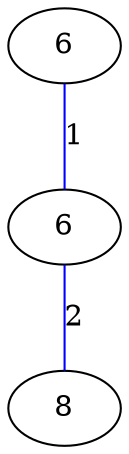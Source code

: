 graph G {
	0 [label="6"];
	1 [label="6"];
	2 [label="8"];
	0 -- 1 [label="1", color=blue];
	1 -- 2 [label="2", color=blue];
}